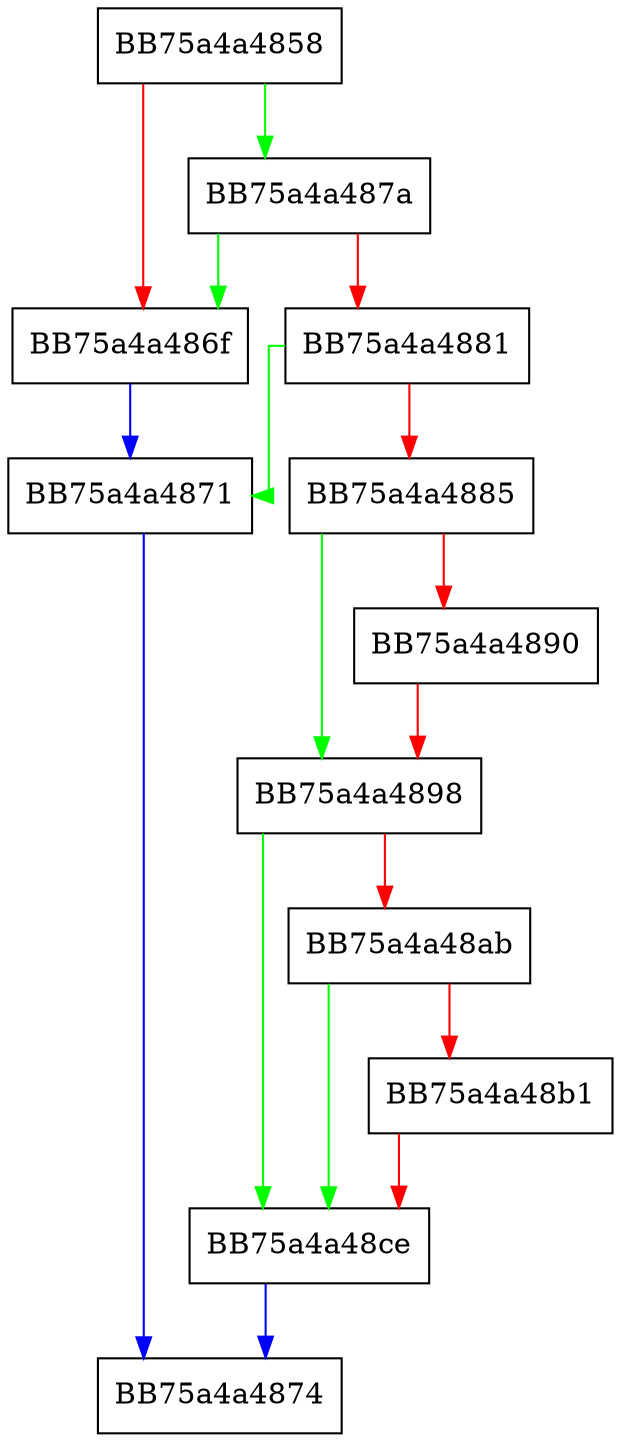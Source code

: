 digraph UtilWaitForSingleObject {
  node [shape="box"];
  graph [splines=ortho];
  BB75a4a4858 -> BB75a4a487a [color="green"];
  BB75a4a4858 -> BB75a4a486f [color="red"];
  BB75a4a486f -> BB75a4a4871 [color="blue"];
  BB75a4a4871 -> BB75a4a4874 [color="blue"];
  BB75a4a487a -> BB75a4a486f [color="green"];
  BB75a4a487a -> BB75a4a4881 [color="red"];
  BB75a4a4881 -> BB75a4a4871 [color="green"];
  BB75a4a4881 -> BB75a4a4885 [color="red"];
  BB75a4a4885 -> BB75a4a4898 [color="green"];
  BB75a4a4885 -> BB75a4a4890 [color="red"];
  BB75a4a4890 -> BB75a4a4898 [color="red"];
  BB75a4a4898 -> BB75a4a48ce [color="green"];
  BB75a4a4898 -> BB75a4a48ab [color="red"];
  BB75a4a48ab -> BB75a4a48ce [color="green"];
  BB75a4a48ab -> BB75a4a48b1 [color="red"];
  BB75a4a48b1 -> BB75a4a48ce [color="red"];
  BB75a4a48ce -> BB75a4a4874 [color="blue"];
}